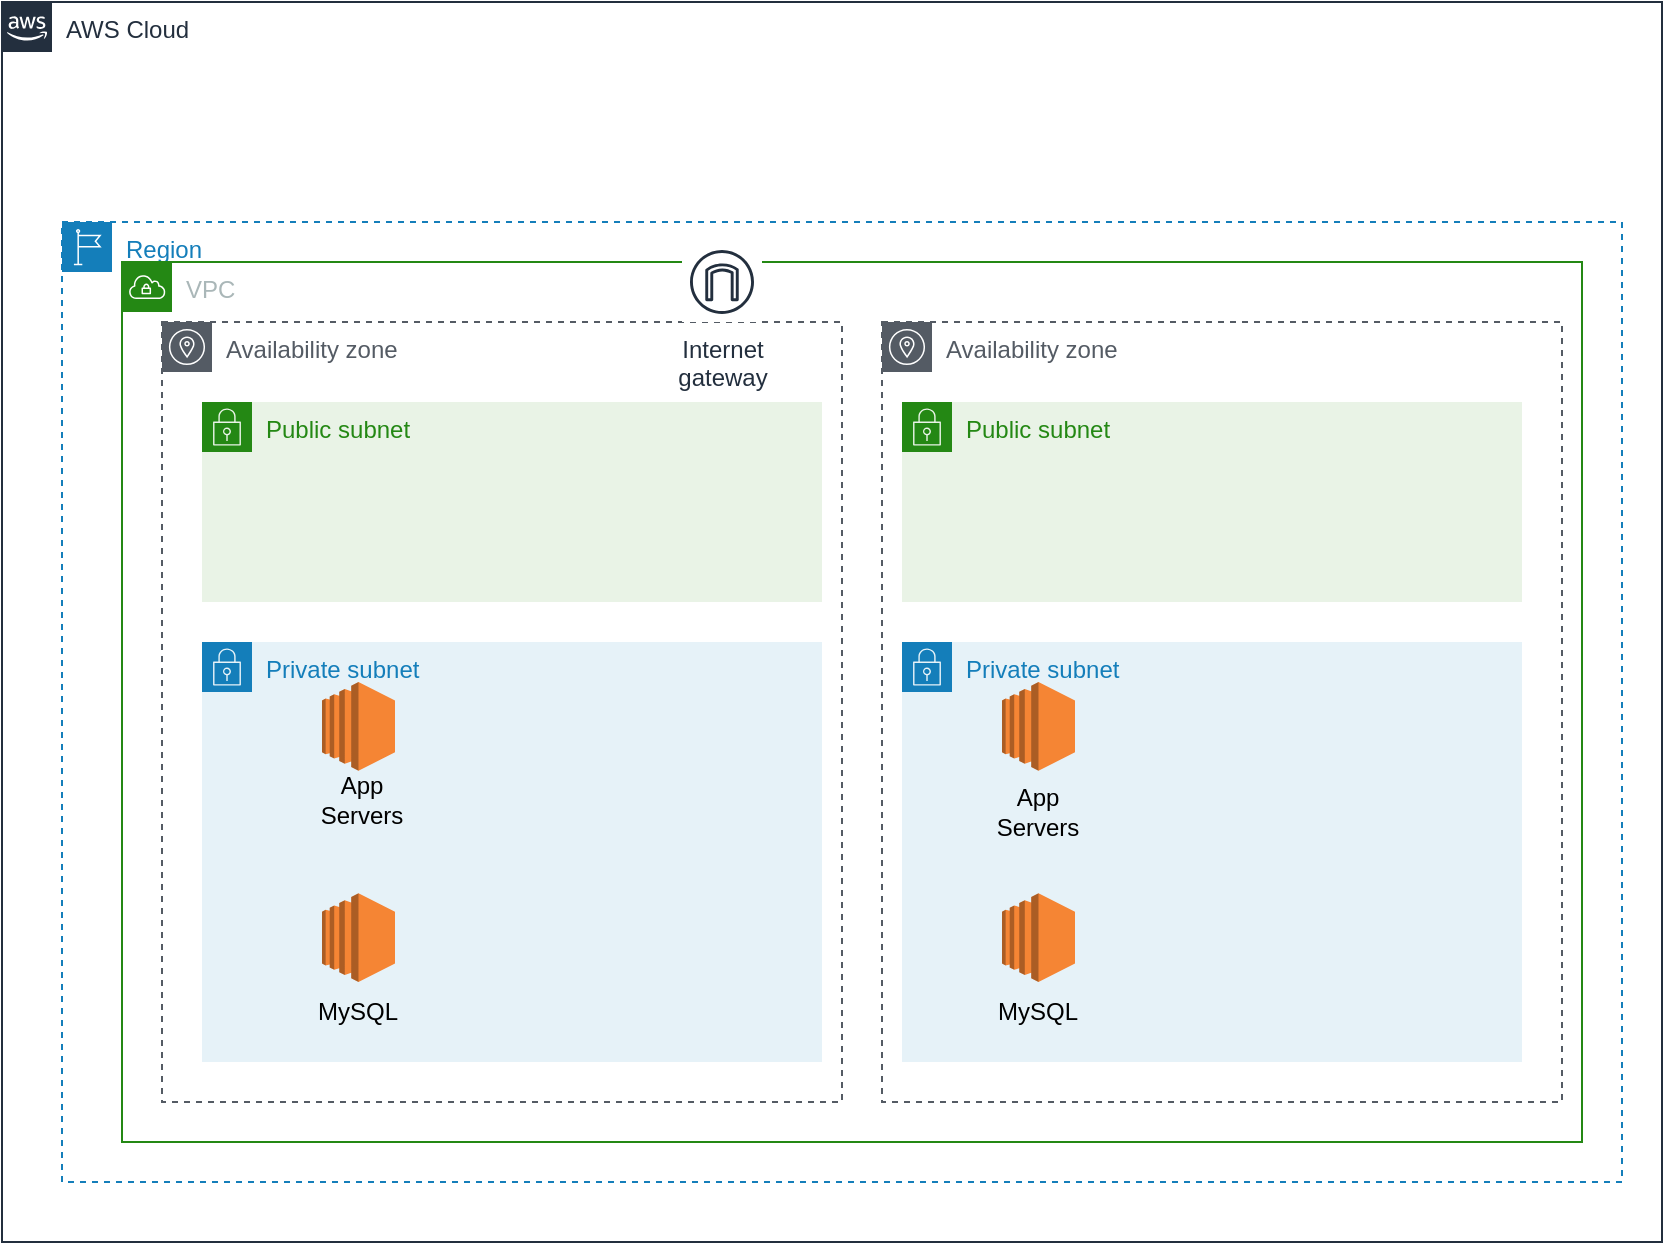 <mxfile version="16.5.6" type="github">
  <diagram id="yhKweA5VbCMmsTNcMobQ" name="Page-1">
    <mxGraphModel dx="1422" dy="762" grid="1" gridSize="10" guides="1" tooltips="1" connect="1" arrows="1" fold="1" page="1" pageScale="1" pageWidth="850" pageHeight="1100" math="0" shadow="0">
      <root>
        <mxCell id="0" />
        <mxCell id="1" parent="0" />
        <mxCell id="7ADdNedlcQ4gWojdDxL4-1" value="AWS Cloud" style="points=[[0,0],[0.25,0],[0.5,0],[0.75,0],[1,0],[1,0.25],[1,0.5],[1,0.75],[1,1],[0.75,1],[0.5,1],[0.25,1],[0,1],[0,0.75],[0,0.5],[0,0.25]];outlineConnect=0;gradientColor=none;html=1;whiteSpace=wrap;fontSize=12;fontStyle=0;container=1;pointerEvents=0;collapsible=0;recursiveResize=0;shape=mxgraph.aws4.group;grIcon=mxgraph.aws4.group_aws_cloud_alt;strokeColor=#232F3E;fillColor=none;verticalAlign=top;align=left;spacingLeft=30;fontColor=#232F3E;dashed=0;" vertex="1" parent="1">
          <mxGeometry x="10" y="80" width="830" height="620" as="geometry" />
        </mxCell>
        <mxCell id="7ADdNedlcQ4gWojdDxL4-2" value="Region" style="points=[[0,0],[0.25,0],[0.5,0],[0.75,0],[1,0],[1,0.25],[1,0.5],[1,0.75],[1,1],[0.75,1],[0.5,1],[0.25,1],[0,1],[0,0.75],[0,0.5],[0,0.25]];outlineConnect=0;gradientColor=none;html=1;whiteSpace=wrap;fontSize=12;fontStyle=0;container=1;pointerEvents=0;collapsible=0;recursiveResize=0;shape=mxgraph.aws4.group;grIcon=mxgraph.aws4.group_region;strokeColor=#147EBA;fillColor=none;verticalAlign=top;align=left;spacingLeft=30;fontColor=#147EBA;dashed=1;" vertex="1" parent="1">
          <mxGeometry x="40" y="190" width="780" height="480" as="geometry" />
        </mxCell>
        <mxCell id="7ADdNedlcQ4gWojdDxL4-3" value="VPC" style="points=[[0,0],[0.25,0],[0.5,0],[0.75,0],[1,0],[1,0.25],[1,0.5],[1,0.75],[1,1],[0.75,1],[0.5,1],[0.25,1],[0,1],[0,0.75],[0,0.5],[0,0.25]];outlineConnect=0;gradientColor=none;html=1;whiteSpace=wrap;fontSize=12;fontStyle=0;container=1;pointerEvents=0;collapsible=0;recursiveResize=0;shape=mxgraph.aws4.group;grIcon=mxgraph.aws4.group_vpc;strokeColor=#248814;fillColor=none;verticalAlign=top;align=left;spacingLeft=30;fontColor=#AAB7B8;dashed=0;" vertex="1" parent="1">
          <mxGeometry x="70" y="210" width="730" height="440" as="geometry" />
        </mxCell>
        <mxCell id="7ADdNedlcQ4gWojdDxL4-6" value="Availability zone" style="sketch=0;outlineConnect=0;gradientColor=none;html=1;whiteSpace=wrap;fontSize=12;fontStyle=0;shape=mxgraph.aws4.group;grIcon=mxgraph.aws4.group_availability_zone;strokeColor=#545B64;fillColor=none;verticalAlign=top;align=left;spacingLeft=30;fontColor=#545B64;dashed=1;" vertex="1" parent="7ADdNedlcQ4gWojdDxL4-3">
          <mxGeometry x="20" y="30" width="340" height="390" as="geometry" />
        </mxCell>
        <mxCell id="7ADdNedlcQ4gWojdDxL4-7" value="Availability zone" style="sketch=0;outlineConnect=0;gradientColor=none;html=1;whiteSpace=wrap;fontSize=12;fontStyle=0;shape=mxgraph.aws4.group;grIcon=mxgraph.aws4.group_availability_zone;strokeColor=#545B64;fillColor=none;verticalAlign=top;align=left;spacingLeft=30;fontColor=#545B64;dashed=1;" vertex="1" parent="7ADdNedlcQ4gWojdDxL4-3">
          <mxGeometry x="380" y="30" width="340" height="390" as="geometry" />
        </mxCell>
        <mxCell id="7ADdNedlcQ4gWojdDxL4-8" value="Internet&#xa;gateway" style="sketch=0;outlineConnect=0;fontColor=#232F3E;gradientColor=none;strokeColor=#232F3E;fillColor=#ffffff;dashed=0;verticalLabelPosition=bottom;verticalAlign=top;align=center;html=1;fontSize=12;fontStyle=0;aspect=fixed;shape=mxgraph.aws4.resourceIcon;resIcon=mxgraph.aws4.internet_gateway;" vertex="1" parent="7ADdNedlcQ4gWojdDxL4-3">
          <mxGeometry x="280" y="-10" width="40" height="40" as="geometry" />
        </mxCell>
        <mxCell id="7ADdNedlcQ4gWojdDxL4-9" value="Public subnet" style="points=[[0,0],[0.25,0],[0.5,0],[0.75,0],[1,0],[1,0.25],[1,0.5],[1,0.75],[1,1],[0.75,1],[0.5,1],[0.25,1],[0,1],[0,0.75],[0,0.5],[0,0.25]];outlineConnect=0;gradientColor=none;html=1;whiteSpace=wrap;fontSize=12;fontStyle=0;container=1;pointerEvents=0;collapsible=0;recursiveResize=0;shape=mxgraph.aws4.group;grIcon=mxgraph.aws4.group_security_group;grStroke=0;strokeColor=#248814;fillColor=#E9F3E6;verticalAlign=top;align=left;spacingLeft=30;fontColor=#248814;dashed=0;" vertex="1" parent="7ADdNedlcQ4gWojdDxL4-3">
          <mxGeometry x="40" y="70" width="310" height="100" as="geometry" />
        </mxCell>
        <mxCell id="7ADdNedlcQ4gWojdDxL4-10" value="Private subnet" style="points=[[0,0],[0.25,0],[0.5,0],[0.75,0],[1,0],[1,0.25],[1,0.5],[1,0.75],[1,1],[0.75,1],[0.5,1],[0.25,1],[0,1],[0,0.75],[0,0.5],[0,0.25]];outlineConnect=0;gradientColor=none;html=1;whiteSpace=wrap;fontSize=12;fontStyle=0;container=1;pointerEvents=0;collapsible=0;recursiveResize=0;shape=mxgraph.aws4.group;grIcon=mxgraph.aws4.group_security_group;grStroke=0;strokeColor=#147EBA;fillColor=#E6F2F8;verticalAlign=top;align=left;spacingLeft=30;fontColor=#147EBA;dashed=0;" vertex="1" parent="7ADdNedlcQ4gWojdDxL4-3">
          <mxGeometry x="40" y="190" width="310" height="210" as="geometry" />
        </mxCell>
        <mxCell id="7ADdNedlcQ4gWojdDxL4-14" value="" style="outlineConnect=0;dashed=0;verticalLabelPosition=bottom;verticalAlign=top;align=center;html=1;shape=mxgraph.aws3.ec2;fillColor=#F58534;gradientColor=none;aspect=fixed;" vertex="1" parent="7ADdNedlcQ4gWojdDxL4-10">
          <mxGeometry x="60" y="125.63" width="36.5" height="44.37" as="geometry" />
        </mxCell>
        <mxCell id="7ADdNedlcQ4gWojdDxL4-13" value="" style="outlineConnect=0;dashed=0;verticalLabelPosition=bottom;verticalAlign=top;align=center;html=1;shape=mxgraph.aws3.ec2;fillColor=#F58534;gradientColor=none;aspect=fixed;" vertex="1" parent="7ADdNedlcQ4gWojdDxL4-10">
          <mxGeometry x="60" y="20" width="36.5" height="44.37" as="geometry" />
        </mxCell>
        <mxCell id="7ADdNedlcQ4gWojdDxL4-26" value="MySQL" style="text;html=1;strokeColor=none;fillColor=none;align=center;verticalAlign=middle;whiteSpace=wrap;rounded=0;opacity=70;" vertex="1" parent="7ADdNedlcQ4gWojdDxL4-10">
          <mxGeometry x="48.25" y="170" width="60" height="30" as="geometry" />
        </mxCell>
        <mxCell id="7ADdNedlcQ4gWojdDxL4-11" value="Public subnet" style="points=[[0,0],[0.25,0],[0.5,0],[0.75,0],[1,0],[1,0.25],[1,0.5],[1,0.75],[1,1],[0.75,1],[0.5,1],[0.25,1],[0,1],[0,0.75],[0,0.5],[0,0.25]];outlineConnect=0;gradientColor=none;html=1;whiteSpace=wrap;fontSize=12;fontStyle=0;container=1;pointerEvents=0;collapsible=0;recursiveResize=0;shape=mxgraph.aws4.group;grIcon=mxgraph.aws4.group_security_group;grStroke=0;strokeColor=#248814;fillColor=#E9F3E6;verticalAlign=top;align=left;spacingLeft=30;fontColor=#248814;dashed=0;" vertex="1" parent="7ADdNedlcQ4gWojdDxL4-3">
          <mxGeometry x="390" y="70" width="310" height="100" as="geometry" />
        </mxCell>
        <mxCell id="7ADdNedlcQ4gWojdDxL4-12" value="Private subnet" style="points=[[0,0],[0.25,0],[0.5,0],[0.75,0],[1,0],[1,0.25],[1,0.5],[1,0.75],[1,1],[0.75,1],[0.5,1],[0.25,1],[0,1],[0,0.75],[0,0.5],[0,0.25]];outlineConnect=0;gradientColor=none;html=1;whiteSpace=wrap;fontSize=12;fontStyle=0;container=1;pointerEvents=0;collapsible=0;recursiveResize=0;shape=mxgraph.aws4.group;grIcon=mxgraph.aws4.group_security_group;grStroke=0;strokeColor=#147EBA;fillColor=#E6F2F8;verticalAlign=top;align=left;spacingLeft=30;fontColor=#147EBA;dashed=0;" vertex="1" parent="7ADdNedlcQ4gWojdDxL4-3">
          <mxGeometry x="390" y="190" width="310" height="210" as="geometry" />
        </mxCell>
        <mxCell id="7ADdNedlcQ4gWojdDxL4-17" value="" style="outlineConnect=0;dashed=0;verticalLabelPosition=bottom;verticalAlign=top;align=center;html=1;shape=mxgraph.aws3.ec2;fillColor=#F58534;gradientColor=none;aspect=fixed;" vertex="1" parent="7ADdNedlcQ4gWojdDxL4-12">
          <mxGeometry x="50" y="125.63" width="36.5" height="44.37" as="geometry" />
        </mxCell>
        <mxCell id="7ADdNedlcQ4gWojdDxL4-23" value="MySQL" style="text;html=1;strokeColor=none;fillColor=none;align=center;verticalAlign=middle;whiteSpace=wrap;rounded=0;opacity=70;" vertex="1" parent="7ADdNedlcQ4gWojdDxL4-12">
          <mxGeometry x="38.25" y="170" width="60" height="30" as="geometry" />
        </mxCell>
        <mxCell id="7ADdNedlcQ4gWojdDxL4-15" value="" style="outlineConnect=0;dashed=0;verticalLabelPosition=bottom;verticalAlign=top;align=center;html=1;shape=mxgraph.aws3.ec2;fillColor=#F58534;gradientColor=none;aspect=fixed;" vertex="1" parent="7ADdNedlcQ4gWojdDxL4-3">
          <mxGeometry x="440" y="210" width="36.5" height="44.37" as="geometry" />
        </mxCell>
        <mxCell id="7ADdNedlcQ4gWojdDxL4-22" value="App Servers" style="text;html=1;strokeColor=none;fillColor=none;align=center;verticalAlign=middle;whiteSpace=wrap;rounded=0;opacity=70;" vertex="1" parent="7ADdNedlcQ4gWojdDxL4-3">
          <mxGeometry x="90" y="254.37" width="60" height="30" as="geometry" />
        </mxCell>
        <mxCell id="7ADdNedlcQ4gWojdDxL4-25" value="App Servers" style="text;html=1;strokeColor=none;fillColor=none;align=center;verticalAlign=middle;whiteSpace=wrap;rounded=0;opacity=70;" vertex="1" parent="7ADdNedlcQ4gWojdDxL4-3">
          <mxGeometry x="428.25" y="260" width="60" height="30" as="geometry" />
        </mxCell>
      </root>
    </mxGraphModel>
  </diagram>
</mxfile>
